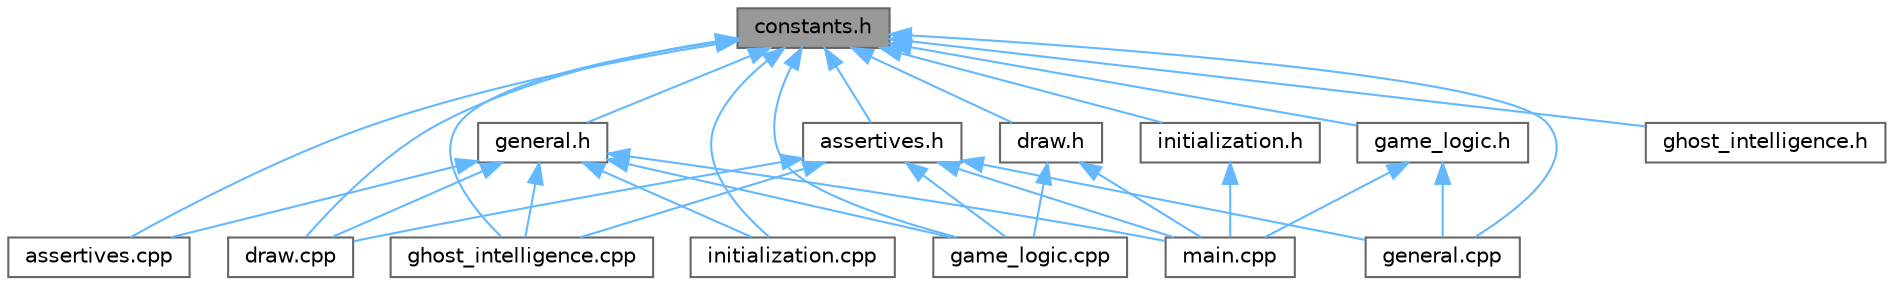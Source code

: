 digraph "constants.h"
{
 // LATEX_PDF_SIZE
  bgcolor="transparent";
  edge [fontname=Helvetica,fontsize=10,labelfontname=Helvetica,labelfontsize=10];
  node [fontname=Helvetica,fontsize=10,shape=box,height=0.2,width=0.4];
  Node1 [label="constants.h",height=0.2,width=0.4,color="gray40", fillcolor="grey60", style="filled", fontcolor="black",tooltip="contains struct and constants value"];
  Node1 -> Node2 [dir="back",color="steelblue1",style="solid"];
  Node2 [label="assertives.cpp",height=0.2,width=0.4,color="grey40", fillcolor="white", style="filled",URL="$assertives_8cpp.html",tooltip="all \"is\" functions"];
  Node1 -> Node3 [dir="back",color="steelblue1",style="solid"];
  Node3 [label="assertives.h",height=0.2,width=0.4,color="grey40", fillcolor="white", style="filled",URL="$assertives_8h.html",tooltip="all \"is\" functions"];
  Node3 -> Node4 [dir="back",color="steelblue1",style="solid"];
  Node4 [label="draw.cpp",height=0.2,width=0.4,color="grey40", fillcolor="white", style="filled",URL="$draw_8cpp.html",tooltip="functions used to draw and played sounds/musics"];
  Node3 -> Node5 [dir="back",color="steelblue1",style="solid"];
  Node5 [label="game_logic.cpp",height=0.2,width=0.4,color="grey40", fillcolor="white", style="filled",URL="$game__logic_8cpp.html",tooltip="gameplay functions"];
  Node3 -> Node6 [dir="back",color="steelblue1",style="solid"];
  Node6 [label="general.cpp",height=0.2,width=0.4,color="grey40", fillcolor="white", style="filled",URL="$general_8cpp.html",tooltip="general functions"];
  Node3 -> Node7 [dir="back",color="steelblue1",style="solid"];
  Node7 [label="ghost_intelligence.cpp",height=0.2,width=0.4,color="grey40", fillcolor="white", style="filled",URL="$ghost__intelligence_8cpp.html",tooltip="functions used for deciding ghosts movements"];
  Node3 -> Node8 [dir="back",color="steelblue1",style="solid"];
  Node8 [label="main.cpp",height=0.2,width=0.4,color="grey40", fillcolor="white", style="filled",URL="$main_8cpp.html",tooltip=" "];
  Node1 -> Node4 [dir="back",color="steelblue1",style="solid"];
  Node1 -> Node9 [dir="back",color="steelblue1",style="solid"];
  Node9 [label="draw.h",height=0.2,width=0.4,color="grey40", fillcolor="white", style="filled",URL="$draw_8h.html",tooltip="functions used to draw and played sounds/musics"];
  Node9 -> Node5 [dir="back",color="steelblue1",style="solid"];
  Node9 -> Node8 [dir="back",color="steelblue1",style="solid"];
  Node1 -> Node5 [dir="back",color="steelblue1",style="solid"];
  Node1 -> Node10 [dir="back",color="steelblue1",style="solid"];
  Node10 [label="game_logic.h",height=0.2,width=0.4,color="grey40", fillcolor="white", style="filled",URL="$game__logic_8h.html",tooltip="gameplay functions"];
  Node10 -> Node6 [dir="back",color="steelblue1",style="solid"];
  Node10 -> Node8 [dir="back",color="steelblue1",style="solid"];
  Node1 -> Node6 [dir="back",color="steelblue1",style="solid"];
  Node1 -> Node11 [dir="back",color="steelblue1",style="solid"];
  Node11 [label="general.h",height=0.2,width=0.4,color="grey40", fillcolor="white", style="filled",URL="$general_8h.html",tooltip="general functions"];
  Node11 -> Node2 [dir="back",color="steelblue1",style="solid"];
  Node11 -> Node4 [dir="back",color="steelblue1",style="solid"];
  Node11 -> Node5 [dir="back",color="steelblue1",style="solid"];
  Node11 -> Node7 [dir="back",color="steelblue1",style="solid"];
  Node11 -> Node12 [dir="back",color="steelblue1",style="solid"];
  Node12 [label="initialization.cpp",height=0.2,width=0.4,color="grey40", fillcolor="white", style="filled",URL="$initialization_8cpp.html",tooltip="functions used to initialize values"];
  Node11 -> Node8 [dir="back",color="steelblue1",style="solid"];
  Node1 -> Node7 [dir="back",color="steelblue1",style="solid"];
  Node1 -> Node13 [dir="back",color="steelblue1",style="solid"];
  Node13 [label="ghost_intelligence.h",height=0.2,width=0.4,color="grey40", fillcolor="white", style="filled",URL="$ghost__intelligence_8h.html",tooltip="functions used for deciding ghosts movements"];
  Node1 -> Node12 [dir="back",color="steelblue1",style="solid"];
  Node1 -> Node14 [dir="back",color="steelblue1",style="solid"];
  Node14 [label="initialization.h",height=0.2,width=0.4,color="grey40", fillcolor="white", style="filled",URL="$initialization_8h.html",tooltip="functions used to initialize values"];
  Node14 -> Node8 [dir="back",color="steelblue1",style="solid"];
}
